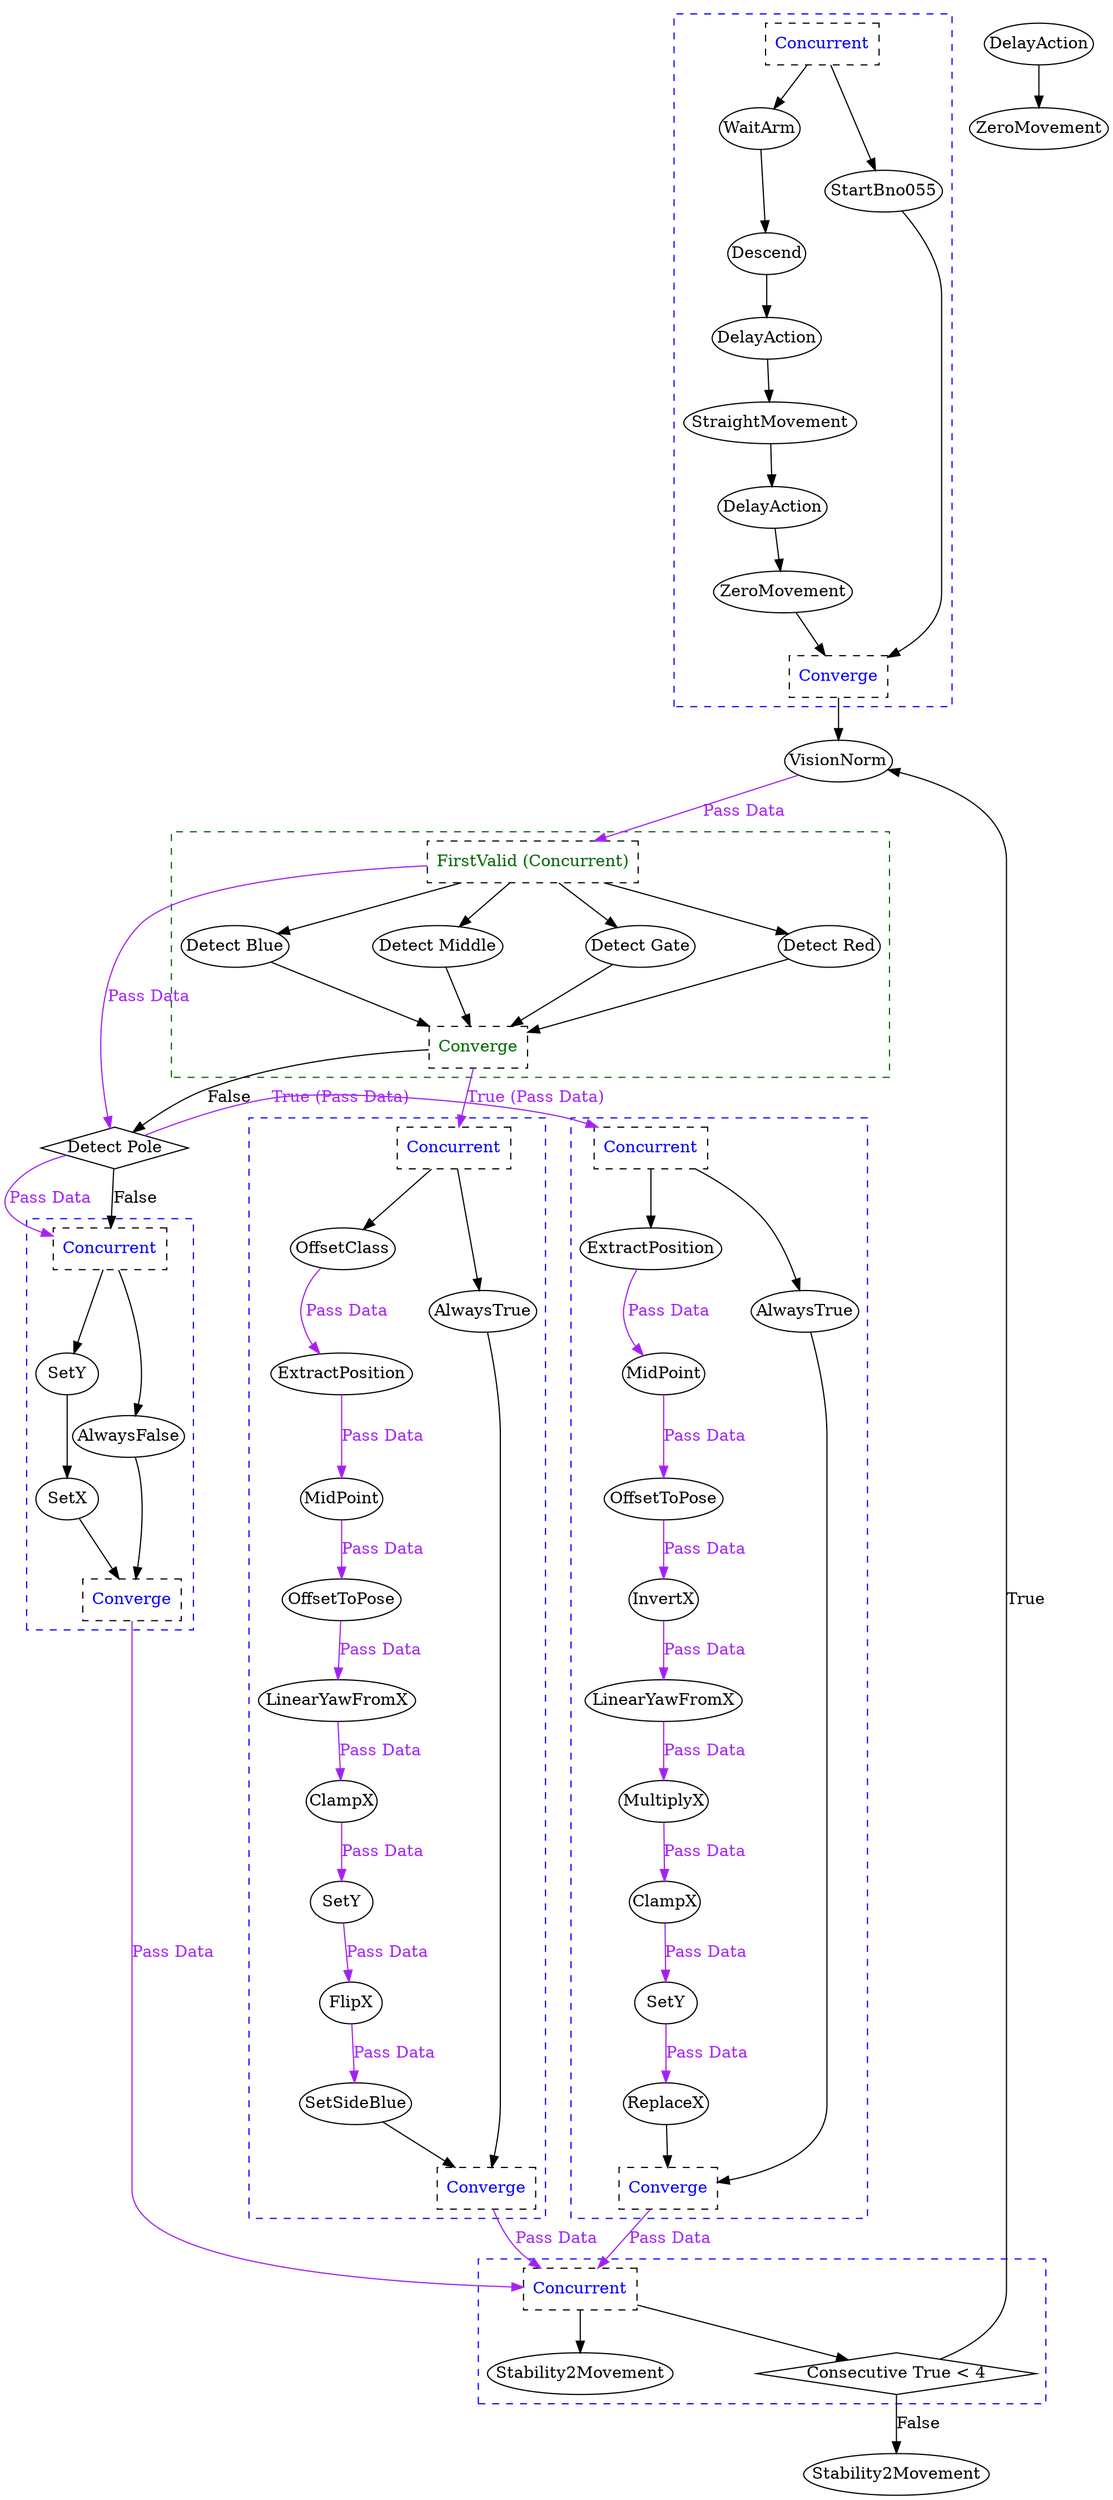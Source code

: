 digraph G {
	splines = true;
	nodesep = 1.0;
	bgcolor = "none"
	"f3b5e574-d43d-4f67-8b0e-4b9c50d069c2" [shape = diamond];
	"91944ab3-74dc-4870-867e-4d3336123706" [shape = diamond];
	"0783290d-d659-4471-8e7a-2329624d9ebd" [shape = diamond];
	subgraph "cluster_964272a8-71e6-43ef-9655-f7d7cadeb075" {
		style = dashed;
		color = blue;
		"9fea8cc7-e406-461d-92c6-d98546d6cdc9" -> "eb961784-e4d8-4f29-acc2-a1b791d979bc" ;
		"cc134ecf-fef6-4114-a2dd-d48776903754" -> "970a1c0a-e13a-4757-a9e5-1bda1d905d45" ;
		"970a1c0a-e13a-4757-a9e5-1bda1d905d45" -> "a07e1ecd-2f12-43b0-9371-31c259d62977" ;
		"eb961784-e4d8-4f29-acc2-a1b791d979bc" -> "cc134ecf-fef6-4114-a2dd-d48776903754" ;
		"65148ec6-448b-45a7-b708-85b8d5f1cd3b" -> "9fea8cc7-e406-461d-92c6-d98546d6cdc9" ;
		"44729b40-613e-4dcb-b253-ff763304b99b" -> "65148ec6-448b-45a7-b708-85b8d5f1cd3b";
		"44729b40-613e-4dcb-b253-ff763304b99b" -> "2ed31fed-9186-4839-988d-be431593d7ba";
		"a07e1ecd-2f12-43b0-9371-31c259d62977" -> "431a0bf3-366a-4714-a5ea-5ca76e926ace";
		"2ed31fed-9186-4839-988d-be431593d7ba" -> "431a0bf3-366a-4714-a5ea-5ca76e926ace";
		"44729b40-613e-4dcb-b253-ff763304b99b" [label = "Concurrent", shape = box, fontcolor = blue, style = dashed];
		"65148ec6-448b-45a7-b708-85b8d5f1cd3b" [label = "WaitArm", margin = 0];
		"9fea8cc7-e406-461d-92c6-d98546d6cdc9" [label = "Descend", margin = 0];
		"eb961784-e4d8-4f29-acc2-a1b791d979bc" [label = "DelayAction", margin = 0];
		"cc134ecf-fef6-4114-a2dd-d48776903754" [label = "StraightMovement", margin = 0];
		"970a1c0a-e13a-4757-a9e5-1bda1d905d45" [label = "DelayAction", margin = 0];
		"a07e1ecd-2f12-43b0-9371-31c259d62977" [label = "ZeroMovement", margin = 0];
		"2ed31fed-9186-4839-988d-be431593d7ba" [label = "StartBno055", margin = 0];
		"431a0bf3-366a-4714-a5ea-5ca76e926ace" [label = "Converge", shape = box, fontcolor = blue, style = dashed];
	}
	
	subgraph "cluster_00f45ff2-52a2-4c4f-a9f0-287da9704d38" {
		style = dashed;
		color = blue;
		"99e296a8-b864-48bb-bc6a-4d084b6f53a9" -> "93fd15a2-dc09-4091-ab39-9ebb39338d09" [color = purple, fontcolor = purple, label = "Pass Data"];
		"4ce8c07b-1e39-4441-955c-bd303f3ab4d0" -> "99e296a8-b864-48bb-bc6a-4d084b6f53a9" [color = purple, fontcolor = purple, label = "Pass Data"];
		"01b66dd2-0694-4f02-9ea4-c72293dd7d25" -> "4ce8c07b-1e39-4441-955c-bd303f3ab4d0" [color = purple, fontcolor = purple, label = "Pass Data"];
		"e2331189-7422-47d3-b0a8-e35a3087a93b" -> "01b66dd2-0694-4f02-9ea4-c72293dd7d25" [color = purple, fontcolor = purple, label = "Pass Data"];
		"2c520d27-ffd3-4b57-b8dc-d036982f0a04" -> "e2331189-7422-47d3-b0a8-e35a3087a93b" [color = purple, fontcolor = purple, label = "Pass Data"];
		"424c489e-c4c4-4aa5-b942-f2204a527ba2" -> "2c520d27-ffd3-4b57-b8dc-d036982f0a04" [color = purple, fontcolor = purple, label = "Pass Data"];
		"49b82efb-82f8-4dd9-95b1-a7179ec5f54d" -> "424c489e-c4c4-4aa5-b942-f2204a527ba2" [color = purple, fontcolor = purple, label = "Pass Data"];
		"0ad27733-5dfc-4992-bf14-b6ee4a04ddc0" -> "49b82efb-82f8-4dd9-95b1-a7179ec5f54d" [color = purple, fontcolor = purple, label = "Pass Data"];
		"05ce8e40-e99f-4530-9917-fc90391e72fa" -> "0ad27733-5dfc-4992-bf14-b6ee4a04ddc0";
		"05ce8e40-e99f-4530-9917-fc90391e72fa" -> "5e467236-7254-46f7-b235-d6dd0d639d0a";
		"93fd15a2-dc09-4091-ab39-9ebb39338d09" -> "6c4e2249-2b15-4df5-87a6-40de867329a7";
		"5e467236-7254-46f7-b235-d6dd0d639d0a" -> "6c4e2249-2b15-4df5-87a6-40de867329a7";
		"05ce8e40-e99f-4530-9917-fc90391e72fa" [label = "Concurrent", shape = box, fontcolor = blue, style = dashed];
		"0ad27733-5dfc-4992-bf14-b6ee4a04ddc0" [label = "OffsetClass", margin = 0];
		"49b82efb-82f8-4dd9-95b1-a7179ec5f54d" [label = "ExtractPosition", margin = 0];
		"424c489e-c4c4-4aa5-b942-f2204a527ba2" [label = "MidPoint", margin = 0];
		"2c520d27-ffd3-4b57-b8dc-d036982f0a04" [label = "OffsetToPose", margin = 0];
		"e2331189-7422-47d3-b0a8-e35a3087a93b" [label = "LinearYawFromX", margin = 0];
		"01b66dd2-0694-4f02-9ea4-c72293dd7d25" [label = "ClampX", margin = 0];
		"4ce8c07b-1e39-4441-955c-bd303f3ab4d0" [label = "SetY", margin = 0];
		"99e296a8-b864-48bb-bc6a-4d084b6f53a9" [label = "FlipX", margin = 0];
		"93fd15a2-dc09-4091-ab39-9ebb39338d09" [label = "SetSideBlue", margin = 0];
		"5e467236-7254-46f7-b235-d6dd0d639d0a" [label = "AlwaysTrue", margin = 0];
		"6c4e2249-2b15-4df5-87a6-40de867329a7" [label = "Converge", shape = box, fontcolor = blue, style = dashed];
	}
	
	subgraph "cluster_28561c75-6cb9-4071-b8bd-930cf62b55d7" {
		style = dashed;
		color = blue;
		"7675f8be-ac76-42b3-b2bf-9820fe36cb87" -> "b2a1c882-7d90-4ef5-98e9-d1a6cc5c1455" [color = purple, fontcolor = purple, label = "Pass Data"];
		"92bdab1a-2634-42ce-89dc-b408ed64af97" -> "7675f8be-ac76-42b3-b2bf-9820fe36cb87" [color = purple, fontcolor = purple, label = "Pass Data"];
		"ae1a8c6f-2de5-40cc-baca-5d6f0edfb572" -> "92bdab1a-2634-42ce-89dc-b408ed64af97" [color = purple, fontcolor = purple, label = "Pass Data"];
		"14bd85d1-14ca-4787-93ca-e913b1370709" -> "ae1a8c6f-2de5-40cc-baca-5d6f0edfb572" [color = purple, fontcolor = purple, label = "Pass Data"];
		"83a52e1c-40cd-4405-a946-54a6bc35fd63" -> "14bd85d1-14ca-4787-93ca-e913b1370709" [color = purple, fontcolor = purple, label = "Pass Data"];
		"9a23764a-5e95-436f-8750-31d49b970e71" -> "83a52e1c-40cd-4405-a946-54a6bc35fd63" [color = purple, fontcolor = purple, label = "Pass Data"];
		"ca690273-99cc-41a1-ab18-e89e8b7aa770" -> "9a23764a-5e95-436f-8750-31d49b970e71" [color = purple, fontcolor = purple, label = "Pass Data"];
		"36fa8af9-9392-4d2a-ad0a-259db2a20251" -> "ca690273-99cc-41a1-ab18-e89e8b7aa770" [color = purple, fontcolor = purple, label = "Pass Data"];
		"a4ebcff9-5a68-4a69-87ab-1677374ab399" -> "36fa8af9-9392-4d2a-ad0a-259db2a20251";
		"a4ebcff9-5a68-4a69-87ab-1677374ab399" -> "d886a797-a9e8-4e85-8371-0769e3ed3083";
		"b2a1c882-7d90-4ef5-98e9-d1a6cc5c1455" -> "8cd3f999-36d8-40dc-9a35-9ad492353048";
		"d886a797-a9e8-4e85-8371-0769e3ed3083" -> "8cd3f999-36d8-40dc-9a35-9ad492353048";
		"a4ebcff9-5a68-4a69-87ab-1677374ab399" [label = "Concurrent", shape = box, fontcolor = blue, style = dashed];
		"36fa8af9-9392-4d2a-ad0a-259db2a20251" [label = "ExtractPosition", margin = 0];
		"ca690273-99cc-41a1-ab18-e89e8b7aa770" [label = "MidPoint", margin = 0];
		"9a23764a-5e95-436f-8750-31d49b970e71" [label = "OffsetToPose", margin = 0];
		"83a52e1c-40cd-4405-a946-54a6bc35fd63" [label = "InvertX", margin = 0];
		"14bd85d1-14ca-4787-93ca-e913b1370709" [label = "LinearYawFromX", margin = 0];
		"ae1a8c6f-2de5-40cc-baca-5d6f0edfb572" [label = "MultiplyX", margin = 0];
		"92bdab1a-2634-42ce-89dc-b408ed64af97" [label = "ClampX", margin = 0];
		"7675f8be-ac76-42b3-b2bf-9820fe36cb87" [label = "SetY", margin = 0];
		"b2a1c882-7d90-4ef5-98e9-d1a6cc5c1455" [label = "ReplaceX", margin = 0];
		"d886a797-a9e8-4e85-8371-0769e3ed3083" [label = "AlwaysTrue", margin = 0];
		"8cd3f999-36d8-40dc-9a35-9ad492353048" [label = "Converge", shape = box, fontcolor = blue, style = dashed];
	}
	
	subgraph "cluster_888c0857-3ac9-42b1-a1a3-6f1657419ed5" {
		style = dashed;
		color = blue;
		"8696bc58-1c8e-4817-9a16-6dd353729f99" -> "849810bc-b23d-486c-9f6f-bdf7c506a815" ;
		"a45bf9f5-6c31-4e18-89cf-460e2885e6b3" -> "8696bc58-1c8e-4817-9a16-6dd353729f99";
		"a45bf9f5-6c31-4e18-89cf-460e2885e6b3" -> "66b8bfd3-7aa1-466e-8935-9b329406f3f5";
		"849810bc-b23d-486c-9f6f-bdf7c506a815" -> "af23c2f1-b8c2-4d74-ab29-109a8c530d4d";
		"66b8bfd3-7aa1-466e-8935-9b329406f3f5" -> "af23c2f1-b8c2-4d74-ab29-109a8c530d4d";
		"a45bf9f5-6c31-4e18-89cf-460e2885e6b3" [label = "Concurrent", shape = box, fontcolor = blue, style = dashed];
		"8696bc58-1c8e-4817-9a16-6dd353729f99" [label = "SetY", margin = 0];
		"849810bc-b23d-486c-9f6f-bdf7c506a815" [label = "SetX", margin = 0];
		"66b8bfd3-7aa1-466e-8935-9b329406f3f5" [label = "AlwaysFalse", margin = 0];
		"af23c2f1-b8c2-4d74-ab29-109a8c530d4d" [label = "Converge", shape = box, fontcolor = blue, style = dashed];
	}
	
	subgraph "cluster_7373422e-5ceb-4d6f-ac52-968de197a623" {
		style = dashed;
		color = darkgreen;
		"a679b89f-11c1-4fc4-b304-21d5e0d90542" -> "51807d3e-dcd1-4742-995a-804f7e254597";
		"a679b89f-11c1-4fc4-b304-21d5e0d90542" -> "41b8ed15-84b5-4af2-b562-c7429402fd71";
		"a679b89f-11c1-4fc4-b304-21d5e0d90542" -> "71005c59-922b-4ba5-aa32-c9faea5058ef";
		"a679b89f-11c1-4fc4-b304-21d5e0d90542" -> "ca11ab65-76ba-4308-95fe-93fb2e54b919";
		"51807d3e-dcd1-4742-995a-804f7e254597" -> "91944ab3-74dc-4870-867e-4d3336123706";
		"41b8ed15-84b5-4af2-b562-c7429402fd71" -> "91944ab3-74dc-4870-867e-4d3336123706";
		"71005c59-922b-4ba5-aa32-c9faea5058ef" -> "91944ab3-74dc-4870-867e-4d3336123706";
		"ca11ab65-76ba-4308-95fe-93fb2e54b919" -> "91944ab3-74dc-4870-867e-4d3336123706";
		"a679b89f-11c1-4fc4-b304-21d5e0d90542" [label = "FirstValid (Concurrent)", shape = box, fontcolor = darkgreen, style = dashed];
		"51807d3e-dcd1-4742-995a-804f7e254597" [label = "Detect Blue", margin = 0];
		"41b8ed15-84b5-4af2-b562-c7429402fd71" [label = "Detect Middle", margin = 0];
		"71005c59-922b-4ba5-aa32-c9faea5058ef" [label = "Detect Gate", margin = 0];
		"ca11ab65-76ba-4308-95fe-93fb2e54b919" [label = "Detect Red", margin = 0];
		"91944ab3-74dc-4870-867e-4d3336123706" [label = "Converge", shape = box, fontcolor = darkgreen, style = dashed];
	}
	
	subgraph "cluster_c381f849-8a8e-4357-8851-9c7fdd55a032" {
		style = dashed;
		color = blue;
		"2a193839-4dee-4308-93d6-5e897cb2f47f" -> "c17684ca-a0dd-487a-b6e1-5ce9dff103ec";
		"2a193839-4dee-4308-93d6-5e897cb2f47f" -> "0783290d-d659-4471-8e7a-2329624d9ebd";
		"2a193839-4dee-4308-93d6-5e897cb2f47f" [label = "Concurrent", shape = box, fontcolor = blue, style = dashed];
		"c17684ca-a0dd-487a-b6e1-5ce9dff103ec" [label = "Stability2Movement", margin = 0];
		"0783290d-d659-4471-8e7a-2329624d9ebd" [label = "Consecutive True < 4", margin = 0];
	}
	
	"f3b5e574-d43d-4f67-8b0e-4b9c50d069c2" -> "a4ebcff9-5a68-4a69-87ab-1677374ab399" [color = purple, fontcolor = purple, label = "True (Pass Data)"];
	"f3b5e574-d43d-4f67-8b0e-4b9c50d069c2" -> "a45bf9f5-6c31-4e18-89cf-460e2885e6b3" [label = "False"];
	"f3b5e574-d43d-4f67-8b0e-4b9c50d069c2" -> "a45bf9f5-6c31-4e18-89cf-460e2885e6b3" [color = purple, fontcolor = purple, label = "Pass Data"];
	"91944ab3-74dc-4870-867e-4d3336123706" -> "05ce8e40-e99f-4530-9917-fc90391e72fa" [color = purple, fontcolor = purple, label = "True (Pass Data)"];
	"91944ab3-74dc-4870-867e-4d3336123706" -> "f3b5e574-d43d-4f67-8b0e-4b9c50d069c2" [label = "False"];
	"a679b89f-11c1-4fc4-b304-21d5e0d90542" -> "f3b5e574-d43d-4f67-8b0e-4b9c50d069c2" [color = purple, fontcolor = purple, label = "Pass Data"];
	"6c4e2249-2b15-4df5-87a6-40de867329a7" -> "2a193839-4dee-4308-93d6-5e897cb2f47f" [color = purple, fontcolor = purple, label = "Pass Data"];
	"8cd3f999-36d8-40dc-9a35-9ad492353048" -> "2a193839-4dee-4308-93d6-5e897cb2f47f" [color = purple, fontcolor = purple, label = "Pass Data"];
	"af23c2f1-b8c2-4d74-ab29-109a8c530d4d" -> "2a193839-4dee-4308-93d6-5e897cb2f47f" [color = purple, fontcolor = purple, label = "Pass Data"];
	"4069d261-b296-47b8-b541-f7437c086581" -> "a679b89f-11c1-4fc4-b304-21d5e0d90542" [color = purple, fontcolor = purple, label = "Pass Data"];
	"0783290d-d659-4471-8e7a-2329624d9ebd" -> "4069d261-b296-47b8-b541-f7437c086581" [label = "True"];
	"89e820a1-9045-42d2-8202-4fa280cbea2b" -> "04b718cf-cc19-42c7-a43e-1219ca4a1a65" ;
	"0783290d-d659-4471-8e7a-2329624d9ebd" -> "79f81aab-a307-4e57-aeb2-e030ef24b924" [label = "False"];
	"431a0bf3-366a-4714-a5ea-5ca76e926ace" -> "4069d261-b296-47b8-b541-f7437c086581" ;
	"4069d261-b296-47b8-b541-f7437c086581" [label = "VisionNorm", margin = 0];
	"f3b5e574-d43d-4f67-8b0e-4b9c50d069c2" [label = "Detect Pole", margin = 0];
	"79f81aab-a307-4e57-aeb2-e030ef24b924" [label = "Stability2Movement", margin = 0];
	"89e820a1-9045-42d2-8202-4fa280cbea2b" [label = "DelayAction", margin = 0];
	"04b718cf-cc19-42c7-a43e-1219ca4a1a65" [label = "ZeroMovement", margin = 0];
}
